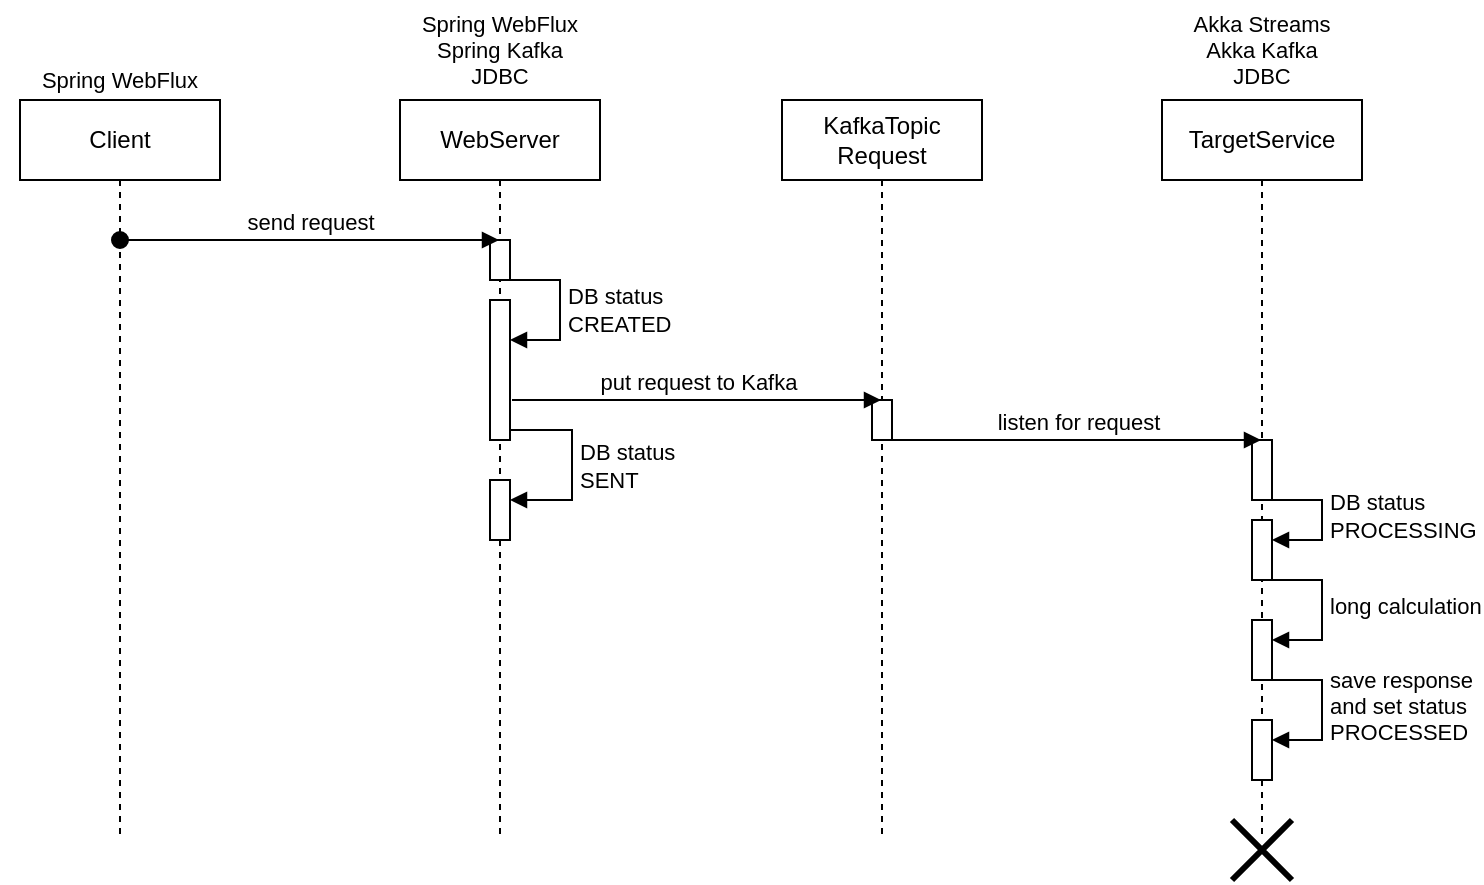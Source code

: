 <mxfile version="22.1.15" type="device">
  <diagram name="Page-1" id="1kcz_rIKNHUoaq0Fd4Ed">
    <mxGraphModel dx="1050" dy="621" grid="1" gridSize="10" guides="1" tooltips="1" connect="1" arrows="1" fold="1" page="1" pageScale="1" pageWidth="827" pageHeight="1169" math="0" shadow="0">
      <root>
        <mxCell id="0" />
        <mxCell id="1" parent="0" />
        <mxCell id="fyEY6ck3UhEqFUX1lH3_-4" value="Client" style="shape=umlLifeline;perimeter=lifelinePerimeter;whiteSpace=wrap;html=1;container=1;dropTarget=0;collapsible=0;recursiveResize=0;outlineConnect=0;portConstraint=eastwest;newEdgeStyle={&quot;curved&quot;:0,&quot;rounded&quot;:0};" parent="1" vertex="1">
          <mxGeometry x="50" y="110" width="100" height="370" as="geometry" />
        </mxCell>
        <mxCell id="fyEY6ck3UhEqFUX1lH3_-7" value="WebServer" style="shape=umlLifeline;perimeter=lifelinePerimeter;whiteSpace=wrap;html=1;container=1;dropTarget=0;collapsible=0;recursiveResize=0;outlineConnect=0;portConstraint=eastwest;newEdgeStyle={&quot;curved&quot;:0,&quot;rounded&quot;:0};" parent="1" vertex="1">
          <mxGeometry x="240" y="110" width="100" height="370" as="geometry" />
        </mxCell>
        <mxCell id="7GJ1uHU-1TYeC9K0zzer-1" value="" style="html=1;points=[[0,0,0,0,5],[0,1,0,0,-5],[1,0,0,0,5],[1,1,0,0,-5]];perimeter=orthogonalPerimeter;outlineConnect=0;targetShapes=umlLifeline;portConstraint=eastwest;newEdgeStyle={&quot;curved&quot;:0,&quot;rounded&quot;:0};" parent="fyEY6ck3UhEqFUX1lH3_-7" vertex="1">
          <mxGeometry x="45" y="100" width="10" height="70" as="geometry" />
        </mxCell>
        <mxCell id="7GJ1uHU-1TYeC9K0zzer-2" value="DB status&lt;br&gt;CREATED" style="html=1;align=left;spacingLeft=2;endArrow=block;rounded=0;edgeStyle=orthogonalEdgeStyle;curved=0;rounded=0;" parent="fyEY6ck3UhEqFUX1lH3_-7" source="7GJ1uHU-1TYeC9K0zzer-3" target="7GJ1uHU-1TYeC9K0zzer-1" edge="1">
          <mxGeometry relative="1" as="geometry">
            <mxPoint x="50" y="60" as="sourcePoint" />
            <Array as="points">
              <mxPoint x="80" y="90" />
              <mxPoint x="80" y="120" />
            </Array>
          </mxGeometry>
        </mxCell>
        <mxCell id="7GJ1uHU-1TYeC9K0zzer-3" value="" style="html=1;points=[[0,0,0,0,5],[0,1,0,0,-5],[1,0,0,0,5],[1,1,0,0,-5]];perimeter=orthogonalPerimeter;outlineConnect=0;targetShapes=umlLifeline;portConstraint=eastwest;newEdgeStyle={&quot;curved&quot;:0,&quot;rounded&quot;:0};" parent="fyEY6ck3UhEqFUX1lH3_-7" vertex="1">
          <mxGeometry x="45" y="70" width="10" height="20" as="geometry" />
        </mxCell>
        <mxCell id="7GJ1uHU-1TYeC9K0zzer-6" value="" style="html=1;points=[[0,0,0,0,5],[0,1,0,0,-5],[1,0,0,0,5],[1,1,0,0,-5]];perimeter=orthogonalPerimeter;outlineConnect=0;targetShapes=umlLifeline;portConstraint=eastwest;newEdgeStyle={&quot;curved&quot;:0,&quot;rounded&quot;:0};" parent="fyEY6ck3UhEqFUX1lH3_-7" vertex="1">
          <mxGeometry x="45" y="190" width="10" height="30" as="geometry" />
        </mxCell>
        <mxCell id="7GJ1uHU-1TYeC9K0zzer-7" value="DB status&lt;br&gt;SENT" style="html=1;align=left;spacingLeft=2;endArrow=block;rounded=0;edgeStyle=orthogonalEdgeStyle;curved=0;rounded=0;exitX=1;exitY=1;exitDx=0;exitDy=-5;exitPerimeter=0;" parent="fyEY6ck3UhEqFUX1lH3_-7" source="7GJ1uHU-1TYeC9K0zzer-1" target="7GJ1uHU-1TYeC9K0zzer-6" edge="1">
          <mxGeometry relative="1" as="geometry">
            <mxPoint x="-105" y="200" as="sourcePoint" />
            <Array as="points">
              <mxPoint x="86" y="165" />
              <mxPoint x="86" y="200" />
            </Array>
          </mxGeometry>
        </mxCell>
        <mxCell id="fyEY6ck3UhEqFUX1lH3_-9" value="KafkaTopic&lt;br&gt;Request" style="shape=umlLifeline;perimeter=lifelinePerimeter;whiteSpace=wrap;html=1;container=1;dropTarget=0;collapsible=0;recursiveResize=0;outlineConnect=0;portConstraint=eastwest;newEdgeStyle={&quot;curved&quot;:0,&quot;rounded&quot;:0};" parent="1" vertex="1">
          <mxGeometry x="431" y="110" width="100" height="370" as="geometry" />
        </mxCell>
        <mxCell id="fyEY6ck3UhEqFUX1lH3_-12" value="" style="html=1;points=[[0,0,0,0,5],[0,1,0,0,-5],[1,0,0,0,5],[1,1,0,0,-5]];perimeter=orthogonalPerimeter;outlineConnect=0;targetShapes=umlLifeline;portConstraint=eastwest;newEdgeStyle={&quot;curved&quot;:0,&quot;rounded&quot;:0};" parent="fyEY6ck3UhEqFUX1lH3_-9" vertex="1">
          <mxGeometry x="45" y="150" width="10" height="20" as="geometry" />
        </mxCell>
        <mxCell id="fyEY6ck3UhEqFUX1lH3_-11" value="TargetService" style="shape=umlLifeline;perimeter=lifelinePerimeter;whiteSpace=wrap;html=1;container=1;dropTarget=0;collapsible=0;recursiveResize=0;outlineConnect=0;portConstraint=eastwest;newEdgeStyle={&quot;curved&quot;:0,&quot;rounded&quot;:0};" parent="1" vertex="1">
          <mxGeometry x="621" y="110" width="100" height="370" as="geometry" />
        </mxCell>
        <mxCell id="fyEY6ck3UhEqFUX1lH3_-15" value="" style="html=1;points=[[0,0,0,0,5],[0,1,0,0,-5],[1,0,0,0,5],[1,1,0,0,-5]];perimeter=orthogonalPerimeter;outlineConnect=0;targetShapes=umlLifeline;portConstraint=eastwest;newEdgeStyle={&quot;curved&quot;:0,&quot;rounded&quot;:0};" parent="fyEY6ck3UhEqFUX1lH3_-11" vertex="1">
          <mxGeometry x="45" y="170" width="10" height="30" as="geometry" />
        </mxCell>
        <mxCell id="fyEY6ck3UhEqFUX1lH3_-16" value="" style="html=1;points=[[0,0,0,0,5],[0,1,0,0,-5],[1,0,0,0,5],[1,1,0,0,-5]];perimeter=orthogonalPerimeter;outlineConnect=0;targetShapes=umlLifeline;portConstraint=eastwest;newEdgeStyle={&quot;curved&quot;:0,&quot;rounded&quot;:0};" parent="fyEY6ck3UhEqFUX1lH3_-11" vertex="1">
          <mxGeometry x="45" y="260" width="10" height="30" as="geometry" />
        </mxCell>
        <mxCell id="fyEY6ck3UhEqFUX1lH3_-17" value="long calculation" style="html=1;align=left;spacingLeft=2;endArrow=block;rounded=0;edgeStyle=orthogonalEdgeStyle;curved=0;rounded=0;" parent="fyEY6ck3UhEqFUX1lH3_-11" edge="1">
          <mxGeometry relative="1" as="geometry">
            <mxPoint x="50" y="240" as="sourcePoint" />
            <Array as="points">
              <mxPoint x="80" y="270" />
            </Array>
            <mxPoint x="55" y="270" as="targetPoint" />
          </mxGeometry>
        </mxCell>
        <mxCell id="tavOgSHdc3jZpDp7xc1Q-1" value="" style="html=1;points=[[0,0,0,0,5],[0,1,0,0,-5],[1,0,0,0,5],[1,1,0,0,-5]];perimeter=orthogonalPerimeter;outlineConnect=0;targetShapes=umlLifeline;portConstraint=eastwest;newEdgeStyle={&quot;curved&quot;:0,&quot;rounded&quot;:0};" vertex="1" parent="fyEY6ck3UhEqFUX1lH3_-11">
          <mxGeometry x="45" y="210" width="10" height="30" as="geometry" />
        </mxCell>
        <mxCell id="tavOgSHdc3jZpDp7xc1Q-2" value="DB status&lt;br&gt;PROCESSING" style="html=1;align=left;spacingLeft=2;endArrow=block;rounded=0;edgeStyle=orthogonalEdgeStyle;curved=0;rounded=0;" edge="1" target="tavOgSHdc3jZpDp7xc1Q-1" parent="fyEY6ck3UhEqFUX1lH3_-11">
          <mxGeometry relative="1" as="geometry">
            <mxPoint x="50" y="200" as="sourcePoint" />
            <Array as="points">
              <mxPoint x="80" y="200" />
              <mxPoint x="80" y="220" />
            </Array>
          </mxGeometry>
        </mxCell>
        <mxCell id="tavOgSHdc3jZpDp7xc1Q-4" value="" style="html=1;points=[[0,0,0,0,5],[0,1,0,0,-5],[1,0,0,0,5],[1,1,0,0,-5]];perimeter=orthogonalPerimeter;outlineConnect=0;targetShapes=umlLifeline;portConstraint=eastwest;newEdgeStyle={&quot;curved&quot;:0,&quot;rounded&quot;:0};" vertex="1" parent="fyEY6ck3UhEqFUX1lH3_-11">
          <mxGeometry x="45" y="310" width="10" height="30" as="geometry" />
        </mxCell>
        <mxCell id="tavOgSHdc3jZpDp7xc1Q-5" value="save response&lt;br&gt;and set status&lt;br&gt;PROCESSED" style="html=1;align=left;spacingLeft=2;endArrow=block;rounded=0;edgeStyle=orthogonalEdgeStyle;curved=0;rounded=0;" edge="1" target="tavOgSHdc3jZpDp7xc1Q-4" parent="fyEY6ck3UhEqFUX1lH3_-11">
          <mxGeometry relative="1" as="geometry">
            <mxPoint x="50" y="290" as="sourcePoint" />
            <Array as="points">
              <mxPoint x="80" y="320" />
            </Array>
          </mxGeometry>
        </mxCell>
        <mxCell id="tYFYidzVY3siCUhTqQXA-1" value="Spring WebFlux&lt;br&gt;Spring Kafka&lt;br&gt;JDBC" style="text;html=1;strokeColor=none;fillColor=none;align=center;verticalAlign=middle;whiteSpace=wrap;rounded=0;fontSize=11;" parent="1" vertex="1">
          <mxGeometry x="230" y="60" width="120" height="50" as="geometry" />
        </mxCell>
        <mxCell id="tYFYidzVY3siCUhTqQXA-2" value="Akka Streams&lt;br&gt;Akka Kafka&lt;br&gt;JDBC" style="text;html=1;strokeColor=none;fillColor=none;align=center;verticalAlign=middle;whiteSpace=wrap;rounded=0;fontSize=11;" parent="1" vertex="1">
          <mxGeometry x="611" y="60" width="120" height="50" as="geometry" />
        </mxCell>
        <mxCell id="tYFYidzVY3siCUhTqQXA-3" value="Spring WebFlux" style="text;html=1;strokeColor=none;fillColor=none;align=center;verticalAlign=middle;whiteSpace=wrap;rounded=0;fontSize=11;" parent="1" vertex="1">
          <mxGeometry x="40" y="90" width="120" height="20" as="geometry" />
        </mxCell>
        <mxCell id="tavOgSHdc3jZpDp7xc1Q-6" value="" style="shape=umlDestroy;whiteSpace=wrap;html=1;strokeWidth=3;targetShapes=umlLifeline;" vertex="1" parent="1">
          <mxGeometry x="656" y="470" width="30" height="30" as="geometry" />
        </mxCell>
        <mxCell id="fyEY6ck3UhEqFUX1lH3_-6" value="send request" style="html=1;verticalAlign=bottom;startArrow=oval;endArrow=block;startSize=8;curved=0;rounded=0;" parent="1" target="fyEY6ck3UhEqFUX1lH3_-7" edge="1">
          <mxGeometry relative="1" as="geometry">
            <mxPoint x="100" y="180" as="sourcePoint" />
            <mxPoint x="250" y="180" as="targetPoint" />
          </mxGeometry>
        </mxCell>
        <mxCell id="fyEY6ck3UhEqFUX1lH3_-8" value="put request to Kafka" style="html=1;verticalAlign=bottom;endArrow=block;curved=0;rounded=0;" parent="1" target="fyEY6ck3UhEqFUX1lH3_-9" edge="1">
          <mxGeometry width="80" relative="1" as="geometry">
            <mxPoint x="296" y="260" as="sourcePoint" />
            <mxPoint x="431" y="260" as="targetPoint" />
          </mxGeometry>
        </mxCell>
        <mxCell id="fyEY6ck3UhEqFUX1lH3_-14" value="listen for request" style="html=1;verticalAlign=bottom;endArrow=block;curved=0;rounded=0;" parent="1" edge="1">
          <mxGeometry width="80" relative="1" as="geometry">
            <mxPoint x="486" y="280" as="sourcePoint" />
            <mxPoint x="670.5" y="280" as="targetPoint" />
          </mxGeometry>
        </mxCell>
      </root>
    </mxGraphModel>
  </diagram>
</mxfile>
